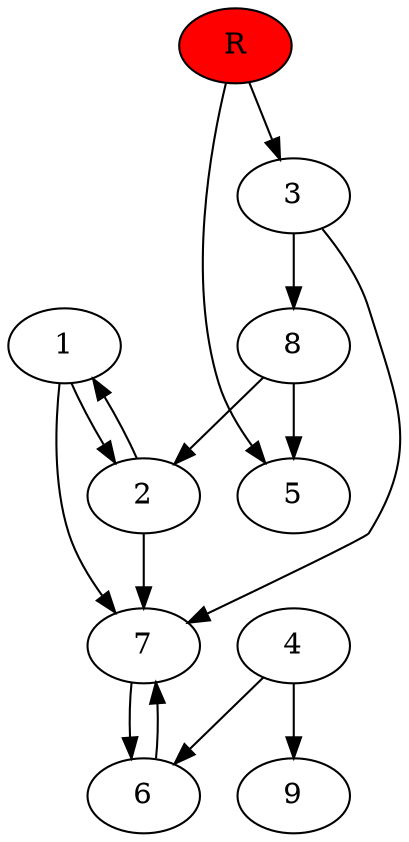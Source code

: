 digraph prb8422 {
	1
	2
	3
	4
	5
	6
	7
	8
	R [fillcolor="#ff0000" style=filled]
	1 -> 2
	1 -> 7
	2 -> 1
	2 -> 7
	3 -> 7
	3 -> 8
	4 -> 6
	4 -> 9
	6 -> 7
	7 -> 6
	8 -> 2
	8 -> 5
	R -> 3
	R -> 5
}
